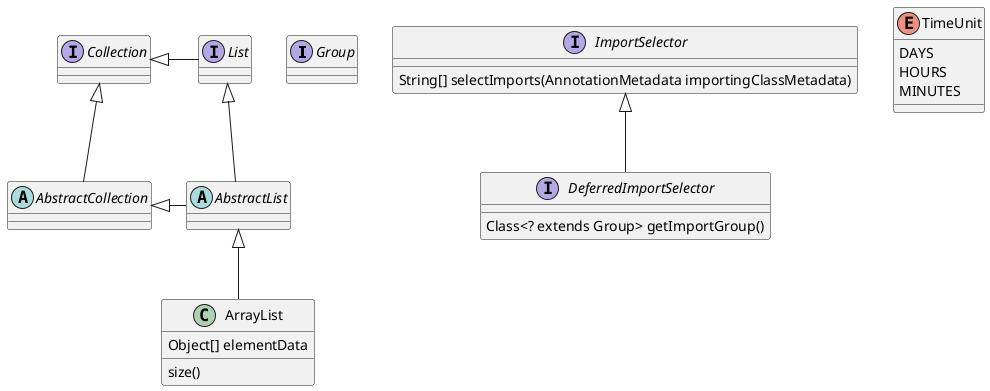 @startuml
'https://plantuml.com/class-diagram
interface Group

interface ImportSelector {
  String[] selectImports(AnnotationMetadata importingClassMetadata)
}
interface DeferredImportSelector {
  Class<? extends Group> getImportGroup()
}

ImportSelector <|-- DeferredImportSelector

abstract class AbstractList
abstract AbstractCollection
interface List
interface Collection

List <|-- AbstractList
Collection <|-- AbstractCollection

Collection <|- List
AbstractCollection <|- AbstractList
AbstractList <|-- ArrayList

class ArrayList {
Object[] elementData
size()
}

enum TimeUnit {
DAYS
HOURS
MINUTES
}

@enduml